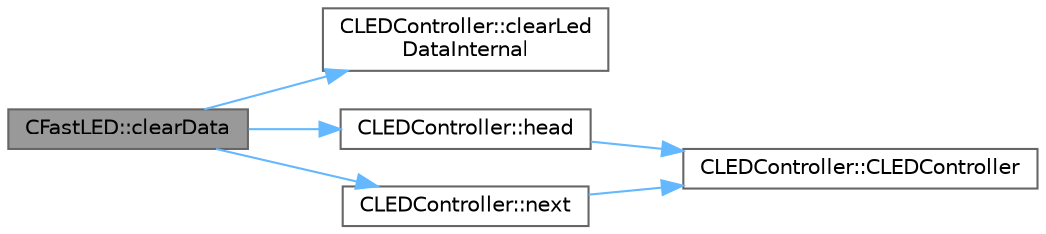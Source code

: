 digraph "CFastLED::clearData"
{
 // INTERACTIVE_SVG=YES
 // LATEX_PDF_SIZE
  bgcolor="transparent";
  edge [fontname=Helvetica,fontsize=10,labelfontname=Helvetica,labelfontsize=10];
  node [fontname=Helvetica,fontsize=10,shape=box,height=0.2,width=0.4];
  rankdir="LR";
  Node1 [id="Node000001",label="CFastLED::clearData",height=0.2,width=0.4,color="gray40", fillcolor="grey60", style="filled", fontcolor="black",tooltip="Clear out the local data array."];
  Node1 -> Node2 [id="edge1_Node000001_Node000002",color="steelblue1",style="solid",tooltip=" "];
  Node2 [id="Node000002",label="CLEDController::clearLed\lDataInternal",height=0.2,width=0.4,color="grey40", fillcolor="white", style="filled",URL="$d6/d2c/class_c_l_e_d_controller_aca9f099645c6976b1a52ba13ab455352.html#aca9f099645c6976b1a52ba13ab455352",tooltip="Zero out the LED data managed by this controller."];
  Node1 -> Node3 [id="edge2_Node000001_Node000003",color="steelblue1",style="solid",tooltip=" "];
  Node3 [id="Node000003",label="CLEDController::head",height=0.2,width=0.4,color="grey40", fillcolor="white", style="filled",URL="$d6/d2c/class_c_l_e_d_controller_a8b412ff1fd4833d0db63a175d40a2ee0.html#a8b412ff1fd4833d0db63a175d40a2ee0",tooltip="Get the first LED controller in the linked list of controllers."];
  Node3 -> Node4 [id="edge3_Node000003_Node000004",color="steelblue1",style="solid",tooltip=" "];
  Node4 [id="Node000004",label="CLEDController::CLEDController",height=0.2,width=0.4,color="grey40", fillcolor="white", style="filled",URL="$d6/d2c/class_c_l_e_d_controller_a8c560c6d171f117dfd19c0f2ec780a32.html#a8c560c6d171f117dfd19c0f2ec780a32",tooltip="Create an led controller object, add it to the chain of controllers."];
  Node1 -> Node5 [id="edge4_Node000001_Node000005",color="steelblue1",style="solid",tooltip=" "];
  Node5 [id="Node000005",label="CLEDController::next",height=0.2,width=0.4,color="grey40", fillcolor="white", style="filled",URL="$d6/d2c/class_c_l_e_d_controller_a21a4d2b3415dd7b24175ebdb51c9ced0.html#a21a4d2b3415dd7b24175ebdb51c9ced0",tooltip="Get the next controller in the linked list after this one."];
  Node5 -> Node4 [id="edge5_Node000005_Node000004",color="steelblue1",style="solid",tooltip=" "];
}
